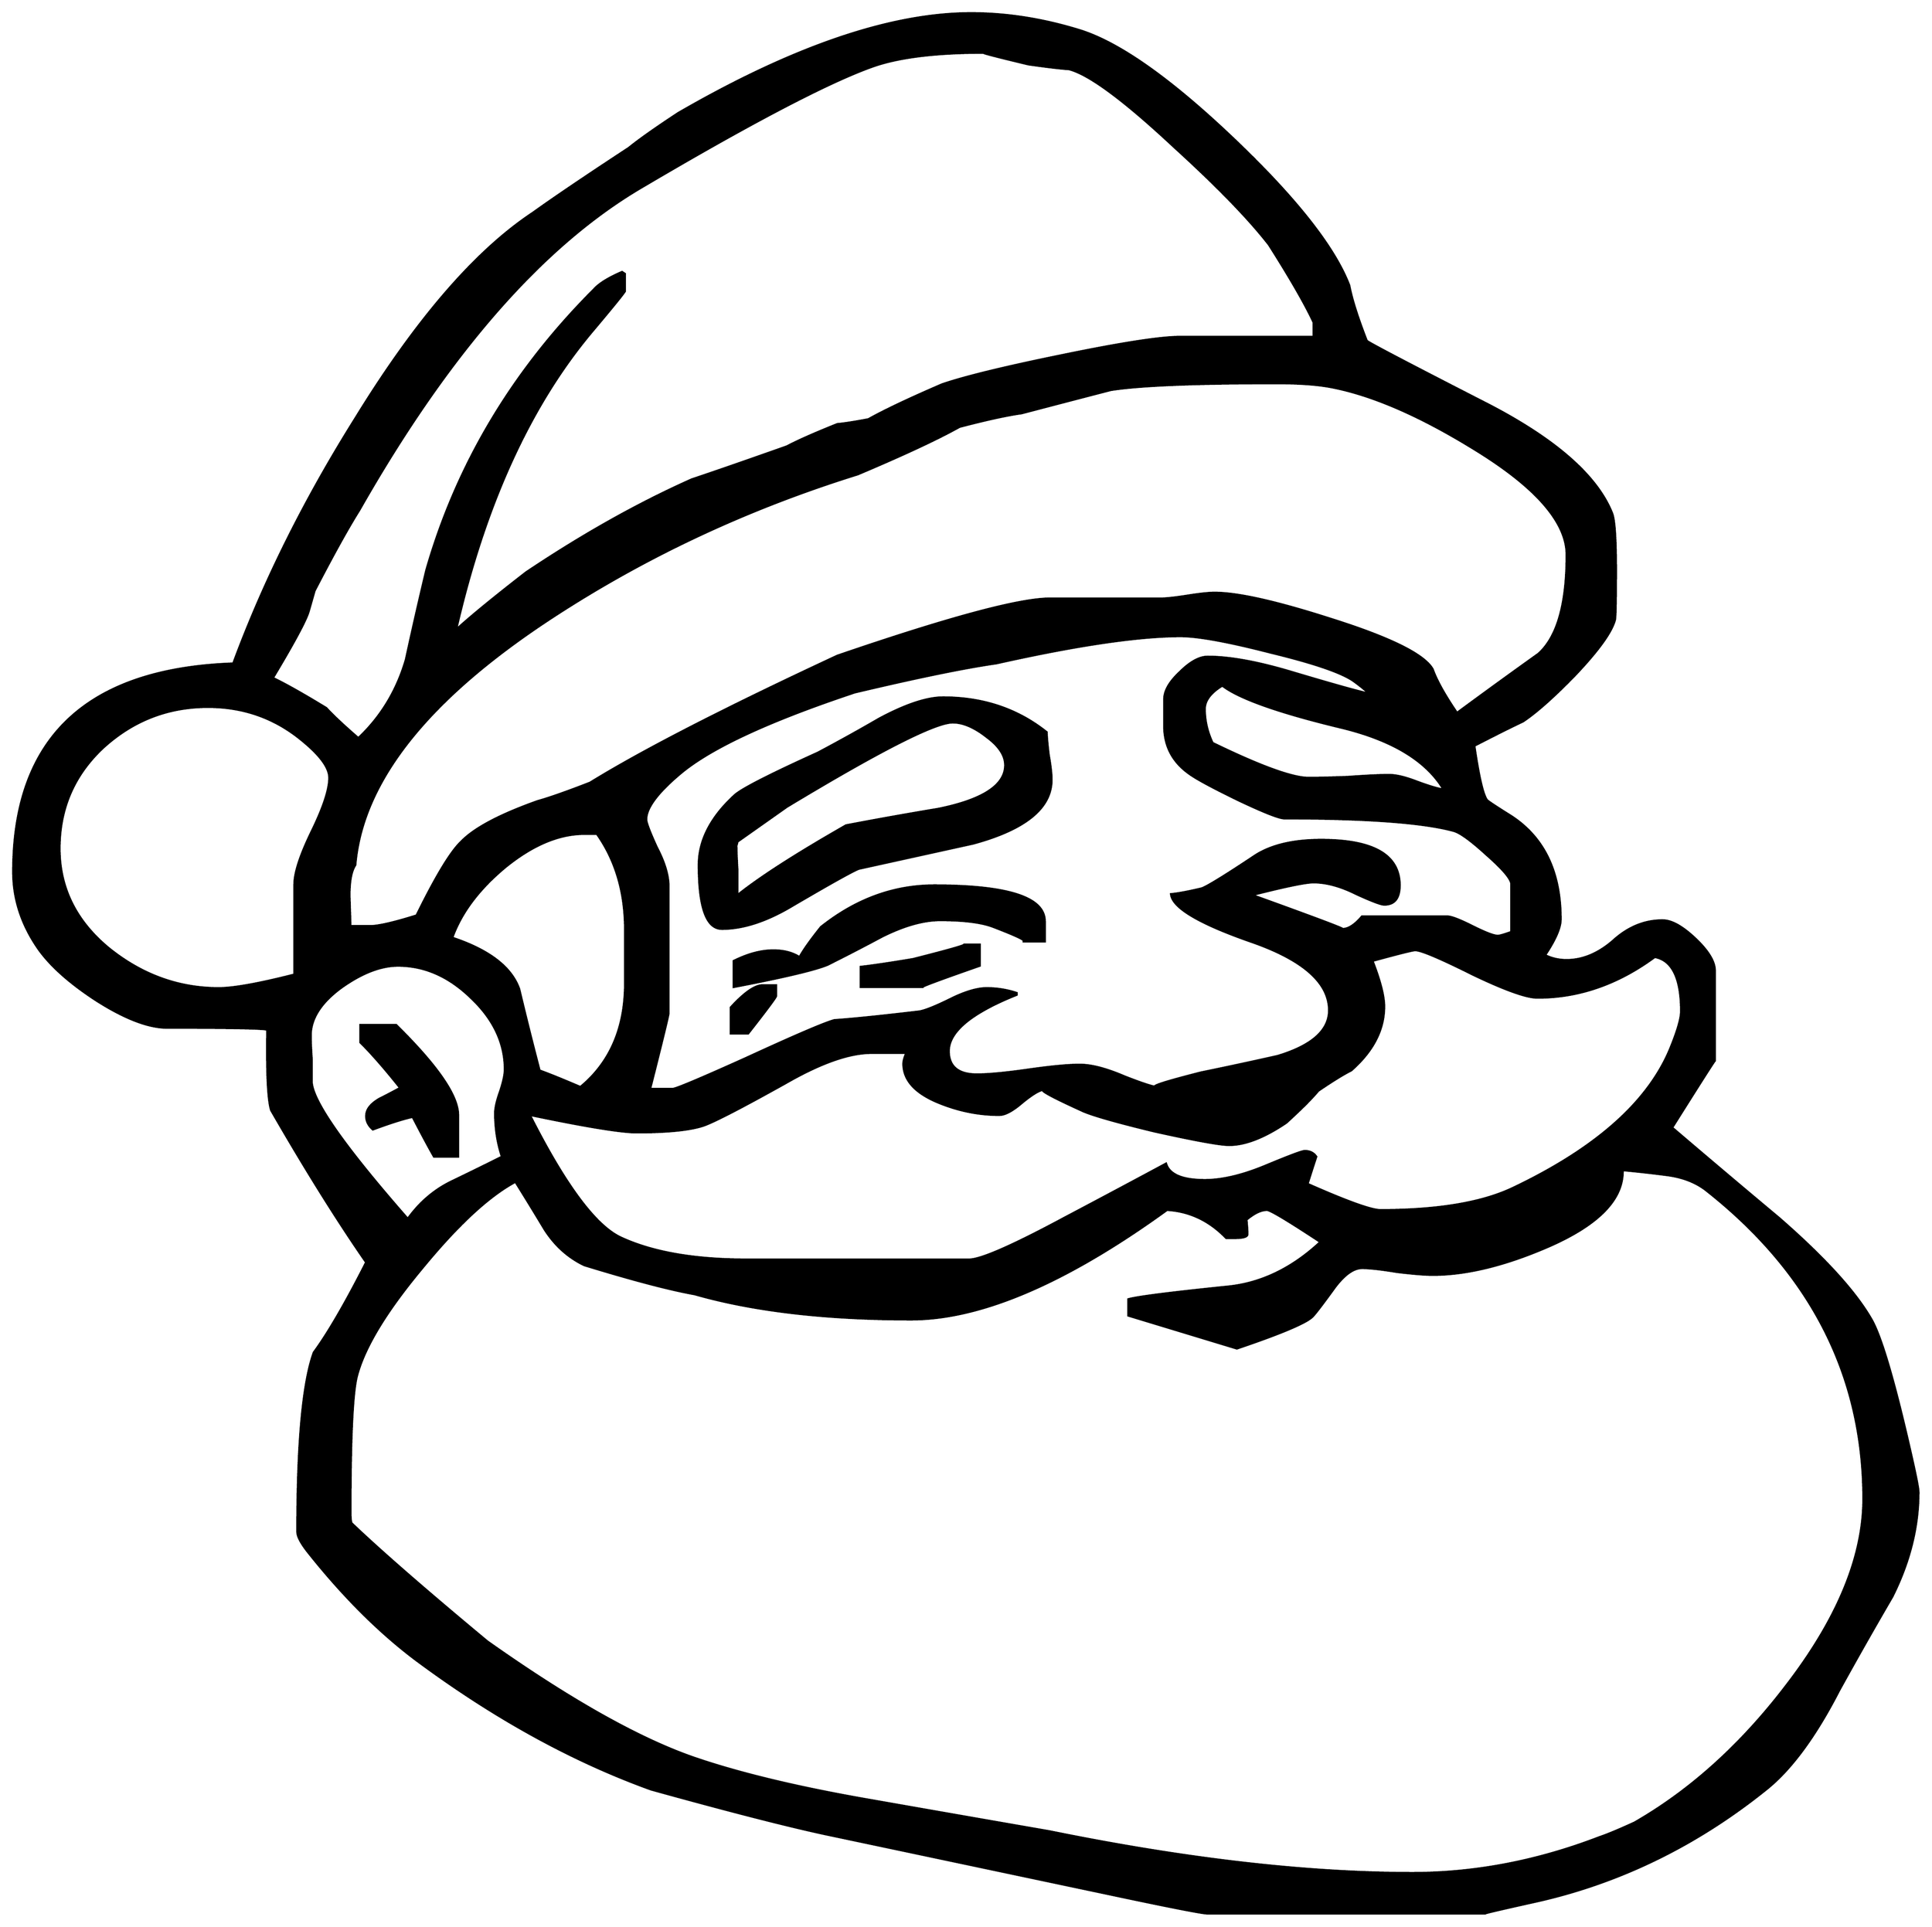 


\begin{tikzpicture}[y=0.80pt, x=0.80pt, yscale=-1.0, xscale=1.0, inner sep=0pt, outer sep=0pt]
\begin{scope}[shift={(100.0,1716.0)},nonzero rule]
  \path[draw=.,fill=.,line width=1.600pt] (2047.0,-47.0) .. controls
    (2047.0,-11.0) and (2038.0,25.0) .. (2020.0,61.0) ..
    controls (2001.333,93.0) and (1983.0,125.333) .. (1965.0,158.0)
    .. controls (1941.0,204.667) and (1916.333,238.333) ..
    (1891.0,259.0) .. controls (1818.333,317.667) and (1738.333,356.667)
    .. (1651.0,376.0) .. controls (1615.0,384.0) and
    (1598.0,388.0) .. (1600.0,388.0) -- (1314.0,388.0) ..
    controls (1308.667,388.0) and (1274.667,381.333) .. (1212.0,368.0)
    -- (919.0,306.0) .. controls (879.0,297.333) and (819.333,282.0)
    .. (740.0,260.0) .. controls (658.667,230.667) and (577.667,186.0)
    .. (497.0,126.0) .. controls (459.0,97.333) and (422.0,60.333)
    .. (386.0,15.0) .. controls (378.667,5.667) and (375.0,-1.333) ..
    (375.0,-6.0) .. controls (375.0,-98.0) and (380.667,-159.667) ..
    (392.0,-191.0) .. controls (406.667,-211.0) and (424.667,-242.0)
    .. (446.0,-284.0) .. controls (416.0,-327.333) and
    (383.333,-379.667) .. (348.0,-441.0) .. controls (344.667,-451.667)
    and (343.333,-479.333) .. (344.0,-524.0) .. controls
    (340.0,-525.333) and (305.667,-526.0) .. (241.0,-526.0) ..
    controls (221.667,-526.0) and (197.333,-535.333) .. (168.0,-554.0)
    .. controls (141.333,-571.333) and (121.667,-588.667) ..
    (109.0,-606.0) .. controls (91.0,-631.333) and (82.0,-658.333)
    .. (82.0,-687.0) .. controls (82.0,-825.0) and
    (157.667,-896.667) .. (309.0,-902.0) .. controls (340.333,-986.667)
    and (382.333,-1071.0) .. (435.0,-1155.0) .. controls
    (497.667,-1257.0) and (558.667,-1327.667) .. (618.0,-1367.0) ..
    controls (639.333,-1382.333) and (672.333,-1404.667) ..
    (717.0,-1434.0) .. controls (727.667,-1442.667) and
    (744.667,-1454.667) .. (768.0,-1470.0) .. controls
    (886.667,-1538.667) and (987.333,-1573.0) .. (1070.0,-1573.0) ..
    controls (1106.0,-1573.0) and (1142.667,-1567.333) ..
    (1180.0,-1556.0) .. controls (1220.667,-1544.0) and
    (1273.667,-1507.0) .. (1339.0,-1445.0) .. controls
    (1404.333,-1383.0) and (1444.667,-1332.0) .. (1460.0,-1292.0) ..
    controls (1462.667,-1278.0) and (1468.667,-1259.0) ..
    (1478.0,-1235.0) .. controls (1478.667,-1233.667) and
    (1518.0,-1213.0) .. (1596.0,-1173.0) .. controls
    (1670.0,-1135.667) and (1715.0,-1097.0) .. (1731.0,-1057.0) ..
    controls (1733.667,-1050.333) and (1735.0,-1031.0) ..
    (1735.0,-999.0) .. controls (1735.0,-967.0) and
    (1734.667,-949.667) .. (1734.0,-947.0) .. controls
    (1730.667,-934.333) and (1717.0,-915.333) .. (1693.0,-890.0) ..
    controls (1671.0,-867.333) and (1653.0,-851.333) ..
    (1639.0,-842.0) .. controls (1627.667,-836.667) and
    (1611.0,-828.333) .. (1589.0,-817.0) .. controls
    (1593.667,-785.0) and (1598.0,-766.333) .. (1602.0,-761.0) ..
    controls (1603.333,-759.667) and (1610.333,-755.0) ..
    (1623.0,-747.0) .. controls (1659.667,-725.0) and
    (1678.0,-688.667) .. (1678.0,-638.0) .. controls
    (1678.0,-629.333) and (1672.667,-617.0) .. (1662.0,-601.0) ..
    controls (1668.667,-597.667) and (1676.0,-596.0) ..
    (1684.0,-596.0) .. controls (1700.667,-596.0) and
    (1716.667,-602.667) .. (1732.0,-616.0) .. controls
    (1747.333,-630.0) and (1764.333,-637.0) .. (1783.0,-637.0) ..
    controls (1792.333,-637.0) and (1803.667,-630.667) ..
    (1817.0,-618.0) .. controls (1830.333,-605.333) and
    (1837.0,-594.333) .. (1837.0,-585.0) -- (1837.0,-492.0) ..
    controls (1837.0,-492.667) and (1822.333,-469.667) ..
    (1793.0,-423.0) .. controls (1829.667,-391.667) and
    (1866.333,-360.667) .. (1903.0,-330.0) .. controls
    (1949.667,-289.333) and (1981.333,-254.667) .. (1998.0,-226.0) ..
    controls (2008.0,-209.333) and (2021.333,-164.667) ..
    (2038.0,-92.0) .. controls (2044.0,-66.0) and (2047.0,-51.0)
    .. (2047.0,-47.0) -- cycle(1557.0,-772.0) .. controls
    (1539.0,-802.0) and (1503.333,-823.333) .. (1450.0,-836.0) ..
    controls (1386.667,-851.333) and (1346.333,-865.667) ..
    (1329.0,-879.0) .. controls (1317.0,-871.667) and
    (1311.0,-863.667) .. (1311.0,-855.0) .. controls
    (1311.0,-843.0) and (1313.667,-831.333) .. (1319.0,-820.0) ..
    controls (1368.333,-796.0) and (1401.333,-784.0) ..
    (1418.0,-784.0) .. controls (1427.333,-784.0) and
    (1441.0,-784.333) .. (1459.0,-785.0) .. controls
    (1477.667,-786.333) and (1491.667,-787.0) .. (1501.0,-787.0) ..
    controls (1508.333,-787.0) and (1518.0,-784.667) ..
    (1530.0,-780.0) .. controls (1542.667,-775.333) and
    (1551.667,-772.667) .. (1557.0,-772.0) -- cycle(1423.0,-1239.0)
    -- (1423.0,-1254.0) .. controls (1414.333,-1272.667) and
    (1399.0,-1299.333) .. (1377.0,-1334.0) .. controls
    (1356.333,-1360.667) and (1323.667,-1394.333) .. (1279.0,-1435.0) ..
    controls (1227.667,-1483.0) and (1191.667,-1509.667) ..
    (1171.0,-1515.0) .. controls (1161.667,-1515.667) and
    (1147.667,-1517.333) .. (1129.0,-1520.0) .. controls
    (1095.667,-1528.0) and (1080.333,-1532.0) .. (1083.0,-1532.0) ..
    controls (1033.667,-1532.0) and (995.667,-1527.333) ..
    (969.0,-1518.0) .. controls (923.667,-1502.0) and
    (844.0,-1460.333) .. (730.0,-1393.0) .. controls
    (628.0,-1333.0) and (531.0,-1222.0) .. (439.0,-1060.0) ..
    controls (427.667,-1042.0) and (412.333,-1014.333) ..
    (393.0,-977.0) .. controls (391.667,-972.333) and (389.667,-965.333)
    .. (387.0,-956.0) .. controls (384.333,-946.667) and
    (372.0,-923.667) .. (350.0,-887.0) .. controls (362.667,-881.0)
    and (381.0,-870.667) .. (405.0,-856.0) .. controls
    (411.667,-848.667) and (422.667,-838.333) .. (438.0,-825.0) ..
    controls (461.333,-847.0) and (477.667,-874.0) .. (487.0,-906.0)
    .. controls (493.667,-936.667) and (500.667,-967.333) ..
    (508.0,-998.0) .. controls (539.333,-1107.333) and
    (597.0,-1204.0) .. (681.0,-1288.0) .. controls
    (686.333,-1294.0) and (696.0,-1300.0) .. (710.0,-1306.0) --
    (713.0,-1304.0) -- (713.0,-1286.0) .. controls
    (711.0,-1282.667) and (699.333,-1268.333) .. (678.0,-1243.0) ..
    controls (614.667,-1167.0) and (568.333,-1065.0) ..
    (539.0,-937.0) .. controls (554.333,-951.0) and (578.333,-970.667)
    .. (611.0,-996.0) .. controls (669.667,-1035.333) and
    (726.667,-1067.333) .. (782.0,-1092.0) .. controls
    (804.0,-1099.333) and (836.667,-1110.667) .. (880.0,-1126.0) ..
    controls (891.333,-1132.0) and (908.667,-1139.667) ..
    (932.0,-1149.0) .. controls (939.333,-1149.667) and
    (950.0,-1151.333) .. (964.0,-1154.0) .. controls
    (980.667,-1163.333) and (1006.0,-1175.333) .. (1040.0,-1190.0) ..
    controls (1063.333,-1198.0) and (1104.333,-1208.0) ..
    (1163.0,-1220.0) .. controls (1224.333,-1232.667) and
    (1265.0,-1239.0) .. (1285.0,-1239.0) -- (1423.0,-1239.0) --
    cycle(1684.0,-1014.0) .. controls (1684.0,-1048.0) and
    (1651.667,-1084.667) .. (1587.0,-1124.0) .. controls
    (1531.667,-1158.0) and (1483.0,-1179.0) .. (1441.0,-1187.0) ..
    controls (1427.0,-1189.667) and (1408.333,-1191.0) ..
    (1385.0,-1191.0) .. controls (1300.333,-1191.0) and
    (1243.333,-1188.667) .. (1214.0,-1184.0) .. controls
    (1193.333,-1178.667) and (1162.667,-1170.667) .. (1122.0,-1160.0) ..
    controls (1107.333,-1158.0) and (1086.0,-1153.333) ..
    (1058.0,-1146.0) .. controls (1035.333,-1133.333) and
    (1000.333,-1117.0) .. (953.0,-1097.0) .. controls
    (839.667,-1061.667) and (735.0,-1012.667) .. (639.0,-950.0) ..
    controls (510.333,-866.0) and (442.333,-780.667) .. (435.0,-694.0)
    .. controls (431.0,-688.0) and (429.0,-677.667) ..
    (429.0,-663.0) .. controls (429.0,-661.667) and (429.333,-651.0)
    .. (430.0,-631.0) -- (450.0,-631.0) .. controls
    (458.667,-631.0) and (474.667,-634.667) .. (498.0,-642.0) ..
    controls (518.0,-682.667) and (533.333,-708.0) .. (544.0,-718.0)
    .. controls (557.333,-732.0) and (583.667,-746.0) ..
    (623.0,-760.0) .. controls (635.0,-763.333) and (653.0,-769.667)
    .. (677.0,-779.0) .. controls (731.0,-812.333) and
    (816.0,-856.0) .. (932.0,-910.0) .. controls (1046.667,-949.333)
    and (1119.667,-969.0) .. (1151.0,-969.0) -- (1265.0,-969.0) ..
    controls (1271.0,-969.0) and (1280.333,-970.0) ..
    (1293.0,-972.0) .. controls (1305.667,-974.0) and
    (1315.0,-975.0) .. (1321.0,-975.0) .. controls
    (1345.0,-975.0) and (1385.0,-966.0) .. (1441.0,-948.0) ..
    controls (1502.333,-928.667) and (1537.333,-911.333) ..
    (1546.0,-896.0) .. controls (1550.0,-884.667) and
    (1558.333,-869.667) .. (1571.0,-851.0) .. controls
    (1599.0,-871.667) and (1627.0,-892.0) .. (1655.0,-912.0) ..
    controls (1674.333,-929.333) and (1684.0,-963.333) ..
    (1684.0,-1014.0) -- cycle(1627.0,-625.0) -- (1627.0,-674.0)
    .. controls (1627.0,-679.333) and (1618.667,-689.333) ..
    (1602.0,-704.0) .. controls (1586.0,-718.667) and
    (1574.667,-727.0) .. (1568.0,-729.0) .. controls
    (1536.667,-737.667) and (1478.333,-742.0) .. (1393.0,-742.0) ..
    controls (1387.667,-742.0) and (1371.667,-748.333) ..
    (1345.0,-761.0) .. controls (1319.0,-773.667) and
    (1302.333,-782.667) .. (1295.0,-788.0) .. controls
    (1277.0,-800.667) and (1268.333,-818.0) .. (1269.0,-840.0) --
    (1269.0,-865.0) .. controls (1269.0,-873.667) and
    (1274.333,-883.0) .. (1285.0,-893.0) .. controls
    (1295.667,-903.667) and (1305.333,-909.0) .. (1314.0,-909.0) ..
    controls (1336.0,-909.0) and (1364.0,-904.0) ..
    (1398.0,-894.0) .. controls (1442.667,-880.667) and
    (1470.0,-873.0) .. (1480.0,-871.0) .. controls
    (1476.667,-874.333) and (1471.333,-878.667) .. (1464.0,-884.0) ..
    controls (1451.333,-892.667) and (1423.0,-902.333) ..
    (1379.0,-913.0) .. controls (1335.0,-924.333) and
    (1304.0,-930.0) .. (1286.0,-930.0) .. controls
    (1242.667,-930.0) and (1179.333,-920.667) .. (1096.0,-902.0) ..
    controls (1063.333,-897.333) and (1014.667,-887.333) ..
    (950.0,-872.0) .. controls (862.0,-842.667) and (802.333,-815.0)
    .. (771.0,-789.0) .. controls (747.0,-769.0) and
    (735.0,-753.0) .. (735.0,-741.0) .. controls (735.0,-737.667)
    and (738.667,-728.0) .. (746.0,-712.0) .. controls
    (754.0,-696.667) and (758.0,-683.333) .. (758.0,-672.0) --
    (758.0,-541.0) .. controls (758.0,-539.0) and (751.667,-513.0)
    .. (739.0,-463.0) -- (762.0,-463.0) .. controls
    (765.333,-463.0) and (790.667,-473.667) .. (838.0,-495.0) ..
    controls (888.667,-518.333) and (919.0,-531.333) .. (929.0,-534.0)
    .. controls (948.333,-535.333) and (977.667,-538.333) ..
    (1017.0,-543.0) .. controls (1023.667,-544.333) and
    (1035.0,-549.0) .. (1051.0,-557.0) .. controls
    (1065.0,-563.667) and (1076.667,-567.0) .. (1086.0,-567.0) ..
    controls (1096.667,-567.0) and (1107.0,-565.333) ..
    (1117.0,-562.0) -- (1117.0,-560.0) .. controls
    (1070.333,-541.333) and (1047.0,-522.0) .. (1047.0,-502.0) ..
    controls (1047.0,-486.0) and (1056.667,-478.0) ..
    (1076.0,-478.0) .. controls (1088.0,-478.0) and
    (1105.667,-479.667) .. (1129.0,-483.0) .. controls
    (1152.333,-486.333) and (1170.0,-488.0) .. (1182.0,-488.0) ..
    controls (1194.0,-488.0) and (1209.333,-484.0) ..
    (1228.0,-476.0) .. controls (1246.667,-468.667) and
    (1258.0,-465.0) .. (1262.0,-465.0) .. controls
    (1252.667,-465.0) and (1267.667,-470.0) .. (1307.0,-480.0) ..
    controls (1333.0,-485.333) and (1359.333,-491.0) ..
    (1386.0,-497.0) .. controls (1421.333,-507.667) and
    (1439.0,-523.333) .. (1439.0,-544.0) .. controls
    (1439.0,-572.667) and (1412.0,-596.333) .. (1358.0,-615.0) ..
    controls (1304.667,-633.667) and (1277.333,-650.0) ..
    (1276.0,-664.0) .. controls (1283.333,-664.667) and
    (1294.0,-666.667) .. (1308.0,-670.0) .. controls
    (1314.667,-672.667) and (1333.0,-684.0) .. (1363.0,-704.0) ..
    controls (1379.667,-714.667) and (1402.333,-720.0) ..
    (1431.0,-720.0) .. controls (1485.0,-720.0) and
    (1512.0,-704.333) .. (1512.0,-673.0) .. controls
    (1512.0,-659.667) and (1506.667,-653.0) .. (1496.0,-653.0) ..
    controls (1492.667,-653.0) and (1483.0,-656.667) ..
    (1467.0,-664.0) .. controls (1451.0,-672.0) and
    (1436.333,-676.0) .. (1423.0,-676.0) .. controls
    (1415.0,-676.0) and (1394.0,-671.667) .. (1360.0,-663.0) ..
    controls (1424.667,-639.667) and (1455.667,-628.0) ..
    (1453.0,-628.0) .. controls (1459.0,-628.0) and
    (1465.667,-632.333) .. (1473.0,-641.0) -- (1561.0,-641.0) ..
    controls (1565.0,-641.0) and (1573.667,-637.667) ..
    (1587.0,-631.0) .. controls (1600.333,-624.333) and
    (1609.0,-621.0) .. (1613.0,-621.0) .. controls
    (1615.0,-621.0) and (1619.667,-622.333) .. (1627.0,-625.0) --
    cycle(1802.0,-543.0) .. controls (1802.0,-577.0) and
    (1793.0,-595.667) .. (1775.0,-599.0) .. controls
    (1737.0,-571.0) and (1696.667,-557.0) .. (1654.0,-557.0) ..
    controls (1642.667,-557.0) and (1620.333,-565.0) ..
    (1587.0,-581.0) .. controls (1553.667,-597.667) and
    (1534.0,-606.0) .. (1528.0,-606.0) .. controls
    (1525.333,-606.0) and (1510.667,-602.333) .. (1484.0,-595.0) ..
    controls (1492.0,-574.333) and (1496.0,-558.667) ..
    (1496.0,-548.0) .. controls (1496.0,-524.0) and
    (1484.667,-502.0) .. (1462.0,-482.0) .. controls
    (1454.0,-478.0) and (1442.667,-471.0) .. (1428.0,-461.0) ..
    controls (1421.333,-453.0) and (1410.333,-442.0) ..
    (1395.0,-428.0) .. controls (1372.333,-412.667) and
    (1352.667,-405.0) .. (1336.0,-405.0) .. controls
    (1326.667,-405.0) and (1301.0,-409.667) .. (1259.0,-419.0) ..
    controls (1217.667,-429.0) and (1192.333,-436.333) ..
    (1183.0,-441.0) .. controls (1152.333,-455.0) and
    (1139.667,-462.0) .. (1145.0,-462.0) .. controls
    (1141.0,-462.0) and (1133.667,-457.667) .. (1123.0,-449.0) ..
    controls (1113.0,-440.333) and (1105.0,-436.0) ..
    (1099.0,-436.0) .. controls (1078.333,-436.0) and
    (1058.0,-440.0) .. (1038.0,-448.0) .. controls
    (1012.667,-458.0) and (1000.0,-471.667) .. (1000.0,-489.0) ..
    controls (1000.0,-491.667) and (1001.0,-495.333) ..
    (1003.0,-500.0) -- (967.0,-500.0) .. controls (944.333,-500.0)
    and (915.0,-489.667) .. (879.0,-469.0) .. controls
    (833.667,-443.667) and (805.333,-429.0) .. (794.0,-425.0) ..
    controls (780.0,-420.333) and (757.0,-418.0) .. (725.0,-418.0)
    .. controls (709.0,-418.0) and (672.333,-424.0) ..
    (615.0,-436.0) .. controls (651.0,-364.667) and (682.0,-322.667)
    .. (708.0,-310.0) .. controls (740.667,-294.667) and
    (784.0,-287.0) .. (838.0,-287.0) -- (1068.0,-287.0) ..
    controls (1080.0,-287.0) and (1112.667,-301.333) ..
    (1166.0,-330.0) .. controls (1201.333,-348.667) and
    (1236.333,-367.333) .. (1271.0,-386.0) .. controls
    (1274.333,-374.667) and (1287.667,-369.0) .. (1311.0,-369.0) ..
    controls (1329.0,-369.0) and (1350.0,-374.0) ..
    (1374.0,-384.0) .. controls (1398.0,-394.0) and
    (1411.333,-399.0) .. (1414.0,-399.0) .. controls
    (1419.333,-399.0) and (1423.333,-397.0) .. (1426.0,-393.0) ..
    controls (1424.0,-387.0) and (1421.0,-377.667) ..
    (1417.0,-365.0) .. controls (1457.667,-347.0) and
    (1482.667,-338.0) .. (1492.0,-338.0) .. controls
    (1551.333,-338.0) and (1597.0,-345.667) .. (1629.0,-361.0) ..
    controls (1714.333,-401.667) and (1768.333,-449.667) ..
    (1791.0,-505.0) .. controls (1798.333,-523.0) and
    (1802.0,-535.667) .. (1802.0,-543.0) -- cycle(1990.0,-40.0) ..
    controls (1990.0,-167.333) and (1935.667,-273.667) ..
    (1827.0,-359.0) .. controls (1816.333,-367.0) and
    (1803.0,-372.0) .. (1787.0,-374.0) .. controls
    (1771.667,-376.0) and (1756.667,-377.667) .. (1742.0,-379.0) ..
    controls (1742.667,-349.0) and (1717.0,-322.667) ..
    (1665.0,-300.0) .. controls (1620.333,-280.667) and
    (1580.667,-271.0) .. (1546.0,-271.0) .. controls
    (1538.0,-271.0) and (1525.667,-272.0) .. (1509.0,-274.0) ..
    controls (1493.0,-276.667) and (1481.0,-278.0) ..
    (1473.0,-278.0) .. controls (1464.333,-278.0) and
    (1455.0,-271.333) .. (1445.0,-258.0) .. controls
    (1431.0,-238.667) and (1423.0,-228.333) .. (1421.0,-227.0) ..
    controls (1413.0,-220.333) and (1387.333,-209.667) ..
    (1344.0,-195.0) -- (1232.0,-229.0) -- (1232.0,-246.0) ..
    controls (1241.333,-248.667) and (1275.333,-253.0) ..
    (1334.0,-259.0) .. controls (1368.667,-262.333) and
    (1400.667,-277.667) .. (1430.0,-305.0) .. controls
    (1396.667,-327.0) and (1378.333,-338.0) .. (1375.0,-338.0) ..
    controls (1369.0,-338.0) and (1362.0,-334.667) ..
    (1354.0,-328.0) .. controls (1354.667,-321.333) and
    (1355.0,-316.333) .. (1355.0,-313.0) .. controls
    (1355.0,-310.333) and (1350.667,-309.0) .. (1342.0,-309.0) --
    (1333.0,-309.0) .. controls (1315.667,-327.0) and
    (1295.333,-336.667) .. (1272.0,-338.0) .. controls
    (1168.0,-262.667) and (1080.0,-225.0) .. (1008.0,-225.0) ..
    controls (920.0,-225.0) and (845.667,-233.667) .. (785.0,-251.0)
    .. controls (759.0,-255.667) and (721.0,-265.667) ..
    (671.0,-281.0) .. controls (654.333,-289.0) and (640.667,-301.333)
    .. (630.0,-318.0) .. controls (620.0,-334.667) and
    (610.0,-351.0) .. (600.0,-367.0) .. controls (572.667,-352.333)
    and (540.667,-322.667) .. (504.0,-278.0) .. controls
    (467.333,-234.0) and (445.0,-197.333) .. (437.0,-168.0) ..
    controls (432.333,-152.0) and (430.0,-104.667) .. (430.0,-26.0)
    .. controls (430.0,-20.667) and (430.333,-17.0) .. (431.0,-15.0)
    .. controls (461.0,13.667) and (507.667,54.333) .. (571.0,107.0)
    .. controls (657.667,168.333) and (729.667,208.667) .. (787.0,228.0)
    .. controls (834.333,244.0) and (894.667,258.333) .. (968.0,271.0)
    .. controls (1028.667,281.667) and (1089.667,292.333) ..
    (1151.0,303.0) .. controls (1291.667,331.667) and (1416.333,346.0)
    .. (1525.0,346.0) .. controls (1589.667,346.0) and
    (1654.0,333.667) .. (1718.0,309.0) .. controls (1726.0,306.333)
    and (1738.0,301.333) .. (1754.0,294.0) .. controls
    (1812.0,260.667) and (1864.333,213.333) .. (1911.0,152.0) ..
    controls (1963.667,83.333) and (1990.0,19.333) .. (1990.0,-40.0)
    -- cycle(713.0,-572.0) -- (713.0,-627.0) .. controls
    (713.0,-665.667) and (703.333,-698.667) .. (684.0,-726.0) --
    (671.0,-726.0) .. controls (645.0,-726.0) and (618.0,-714.667)
    .. (590.0,-692.0) .. controls (562.667,-669.333) and
    (544.333,-645.0) .. (535.0,-619.0) .. controls (573.0,-606.333)
    and (596.0,-588.667) .. (604.0,-566.0) .. controls
    (610.667,-538.0) and (617.667,-510.0) .. (625.0,-482.0) ..
    controls (634.333,-478.667) and (648.333,-473.0) .. (667.0,-465.0)
    .. controls (697.667,-490.333) and (713.0,-526.0) ..
    (713.0,-572.0) -- cycle(408.0,-784.0) .. controls
    (408.0,-794.667) and (398.0,-808.0) .. (378.0,-824.0) ..
    controls (350.667,-846.0) and (319.0,-857.0) .. (283.0,-857.0)
    .. controls (241.667,-857.0) and (205.667,-843.0) ..
    (175.0,-815.0) .. controls (145.0,-787.0) and (130.0,-752.333)
    .. (130.0,-711.0) .. controls (130.0,-670.333) and
    (147.0,-636.0) .. (181.0,-608.0) .. controls (215.0,-580.667)
    and (252.667,-567.0) .. (294.0,-567.0) .. controls
    (309.333,-567.0) and (335.333,-571.667) .. (372.0,-581.0) --
    (372.0,-674.0) .. controls (372.0,-686.0) and (378.0,-704.333)
    .. (390.0,-729.0) .. controls (402.0,-753.667) and
    (408.0,-772.0) .. (408.0,-784.0) -- cycle(589.0,-483.0) ..
    controls (589.0,-510.333) and (577.333,-535.0) .. (554.0,-557.0)
    .. controls (531.333,-579.0) and (506.333,-590.0) ..
    (479.0,-590.0) .. controls (461.0,-590.0) and (441.333,-582.333)
    .. (420.0,-567.0) .. controls (399.333,-551.667) and
    (389.0,-535.333) .. (389.0,-518.0) .. controls (389.0,-512.667)
    and (389.333,-504.667) .. (390.0,-494.0) .. controls
    (390.0,-484.0) and (390.0,-476.333) .. (390.0,-471.0) ..
    controls (390.0,-451.667) and (423.0,-404.333) .. (489.0,-329.0)
    .. controls (501.0,-345.667) and (515.667,-358.333) ..
    (533.0,-367.0) .. controls (551.0,-375.667) and (568.667,-384.333)
    .. (586.0,-393.0) .. controls (581.333,-407.0) and
    (579.0,-422.0) .. (579.0,-438.0) .. controls (579.0,-443.333)
    and (580.667,-450.667) .. (584.0,-460.0) .. controls
    (587.333,-470.0) and (589.0,-477.667) .. (589.0,-483.0) --
    cycle(1153.0,-782.0) .. controls (1153.0,-752.667) and
    (1126.0,-730.667) .. (1072.0,-716.0) .. controls
    (1032.667,-707.333) and (993.333,-698.667) .. (954.0,-690.0) ..
    controls (947.333,-687.333) and (924.667,-674.667) .. (886.0,-652.0)
    .. controls (859.333,-636.0) and (835.0,-628.0) ..
    (813.0,-628.0) .. controls (797.0,-628.0) and (789.0,-650.0)
    .. (789.0,-694.0) .. controls (789.0,-719.333) and
    (801.333,-743.333) .. (826.0,-766.0) .. controls (833.333,-772.667)
    and (862.0,-787.333) .. (912.0,-810.0) .. controls
    (933.333,-821.333) and (954.333,-833.0) .. (975.0,-845.0) ..
    controls (1002.333,-859.667) and (1024.333,-867.0) ..
    (1041.0,-867.0) .. controls (1082.333,-867.0) and
    (1118.0,-855.0) .. (1148.0,-831.0) .. controls
    (1148.0,-827.0) and (1148.667,-819.333) .. (1150.0,-808.0) ..
    controls (1152.0,-796.667) and (1153.0,-788.0) ..
    (1153.0,-782.0) -- cycle(1079.0,-590.0) .. controls
    (1037.0,-575.333) and (1017.333,-568.0) .. (1020.0,-568.0) --
    (956.0,-568.0) -- (956.0,-589.0) .. controls (968.0,-590.333)
    and (986.0,-593.0) .. (1010.0,-597.0) .. controls
    (1049.333,-607.0) and (1066.667,-612.0) .. (1062.0,-612.0) --
    (1079.0,-612.0) -- (1079.0,-590.0) -- cycle(1146.0,-615.0)
    -- (1123.0,-615.0) .. controls (1129.0,-615.0) and
    (1119.0,-620.0) .. (1093.0,-630.0) .. controls
    (1081.0,-634.667) and (1062.667,-637.0) .. (1038.0,-637.0) ..
    controls (1020.667,-637.0) and (1000.667,-631.333) ..
    (978.0,-620.0) .. controls (959.333,-610.0) and (940.667,-600.333)
    .. (922.0,-591.0) .. controls (909.333,-585.667) and
    (877.0,-578.0) .. (825.0,-568.0) -- (825.0,-595.0) ..
    controls (839.667,-602.333) and (853.333,-606.0) .. (866.0,-606.0)
    .. controls (876.667,-606.0) and (885.667,-603.667) ..
    (893.0,-599.0) .. controls (897.0,-606.333) and (904.333,-616.667)
    .. (915.0,-630.0) .. controls (951.0,-658.667) and
    (990.0,-673.0) .. (1032.0,-673.0) .. controls
    (1108.0,-673.0) and (1146.0,-660.667) .. (1146.0,-636.0) --
    (1146.0,-615.0) -- cycle(869.0,-559.0) .. controls
    (869.0,-557.667) and (859.333,-544.667) .. (840.0,-520.0) --
    (822.0,-520.0) -- (822.0,-547.0) .. controls (836.0,-562.333)
    and (847.0,-570.0) .. (855.0,-570.0) -- (869.0,-570.0) --
    (869.0,-559.0) -- cycle(541.0,-393.0) -- (516.0,-393.0) ..
    controls (510.667,-402.333) and (503.333,-416.0) .. (494.0,-434.0)
    .. controls (484.667,-432.0) and (471.0,-427.667) ..
    (453.0,-421.0) .. controls (448.333,-425.0) and (446.0,-429.667)
    .. (446.0,-435.0) .. controls (446.0,-441.667) and
    (450.667,-447.667) .. (460.0,-453.0) .. controls (466.667,-456.333)
    and (473.667,-460.0) .. (481.0,-464.0) .. controls
    (465.667,-483.333) and (452.0,-499.0) .. (440.0,-511.0) --
    (440.0,-529.0) -- (477.0,-529.0) .. controls (519.667,-487.0)
    and (541.0,-456.0) .. (541.0,-436.0) -- (541.0,-393.0) --
    cycle(1105.0,-797.0) .. controls (1105.0,-807.0) and
    (1098.667,-816.667) .. (1086.0,-826.0) .. controls
    (1073.333,-836.0) and (1061.667,-841.0) .. (1051.0,-841.0) ..
    controls (1033.0,-841.0) and (976.0,-812.0) ..
    (880.0,-754.0) .. controls (868.667,-746.0) and (851.667,-734.0)
    .. (829.0,-718.0) .. controls (829.0,-717.333) and
    (828.667,-716.0) .. (828.0,-714.0) .. controls (828.0,-709.333)
    and (828.333,-701.0) .. (829.0,-689.0) .. controls
    (829.0,-677.667) and (829.0,-669.0) .. (829.0,-663.0) ..
    controls (852.333,-681.667) and (889.667,-705.667) .. (941.0,-735.0)
    .. controls (972.333,-741.0) and (1004.0,-746.667) ..
    (1036.0,-752.0) .. controls (1082.0,-761.333) and
    (1105.0,-776.333) .. (1105.0,-797.0) -- cycle;
\end{scope}

\end{tikzpicture}

